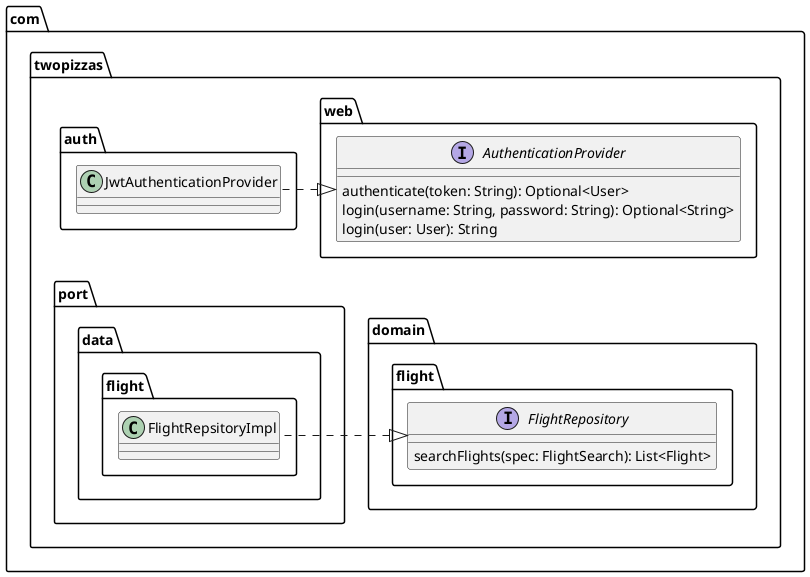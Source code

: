 @startuml separated interface


package [com.twopizzas.web] {
  interface AuthenticationProvider {
    authenticate(token: String): Optional<User>
    login(username: String, password: String): Optional<String>
    login(user: User): String
  }
}

package [com.twopizzas.auth] {
  class JwtAuthenticationProvider
}

package [com.twopizzas.domain.flight] {
  interface FlightRepository {
    searchFlights(spec: FlightSearch): List<Flight>
  }
}

package [com.twopizzas.port.data.flight] {
  class FlightRepsitoryImpl
}


AuthenticationProvider .down[hidden].|> FlightRepository
JwtAuthenticationProvider .down[hidden].|> FlightRepsitoryImpl
JwtAuthenticationProvider .left.|> AuthenticationProvider
FlightRepsitoryImpl .left.|> FlightRepository

@enduml